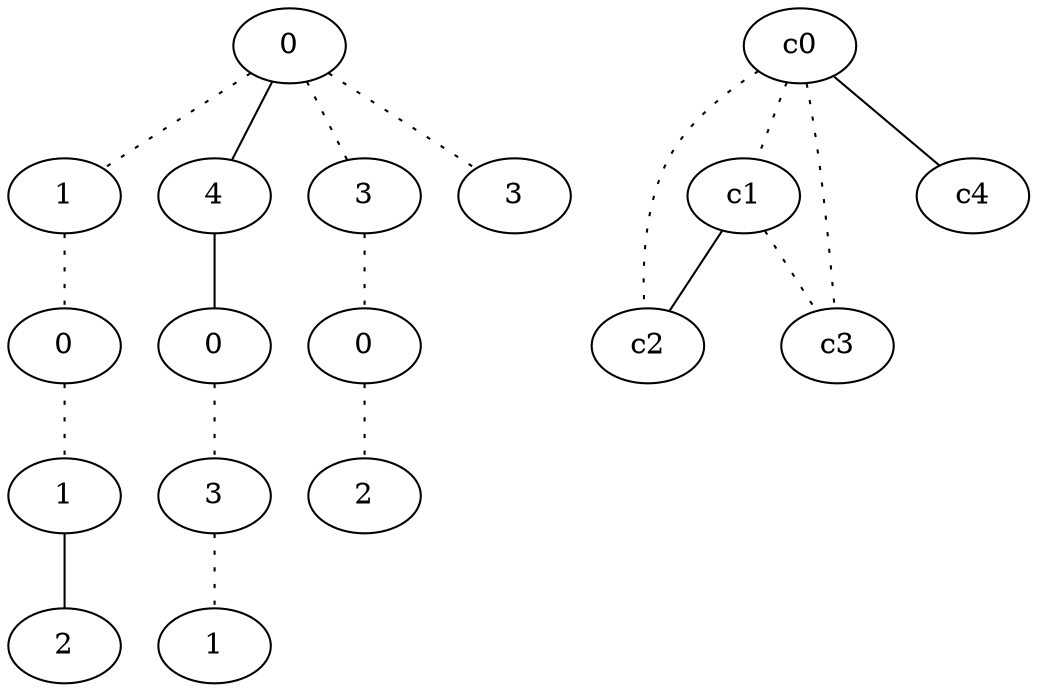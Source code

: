 graph {
a0[label=0];
a1[label=1];
a2[label=0];
a3[label=1];
a4[label=2];
a5[label=4];
a6[label=0];
a7[label=3];
a8[label=1];
a9[label=3];
a10[label=0];
a11[label=2];
a12[label=3];
a0 -- a1 [style=dotted];
a0 -- a5;
a0 -- a9 [style=dotted];
a0 -- a12 [style=dotted];
a1 -- a2 [style=dotted];
a2 -- a3 [style=dotted];
a3 -- a4;
a5 -- a6;
a6 -- a7 [style=dotted];
a7 -- a8 [style=dotted];
a9 -- a10 [style=dotted];
a10 -- a11 [style=dotted];
c0 -- c1 [style=dotted];
c0 -- c2 [style=dotted];
c0 -- c3 [style=dotted];
c0 -- c4;
c1 -- c2;
c1 -- c3 [style=dotted];
}
